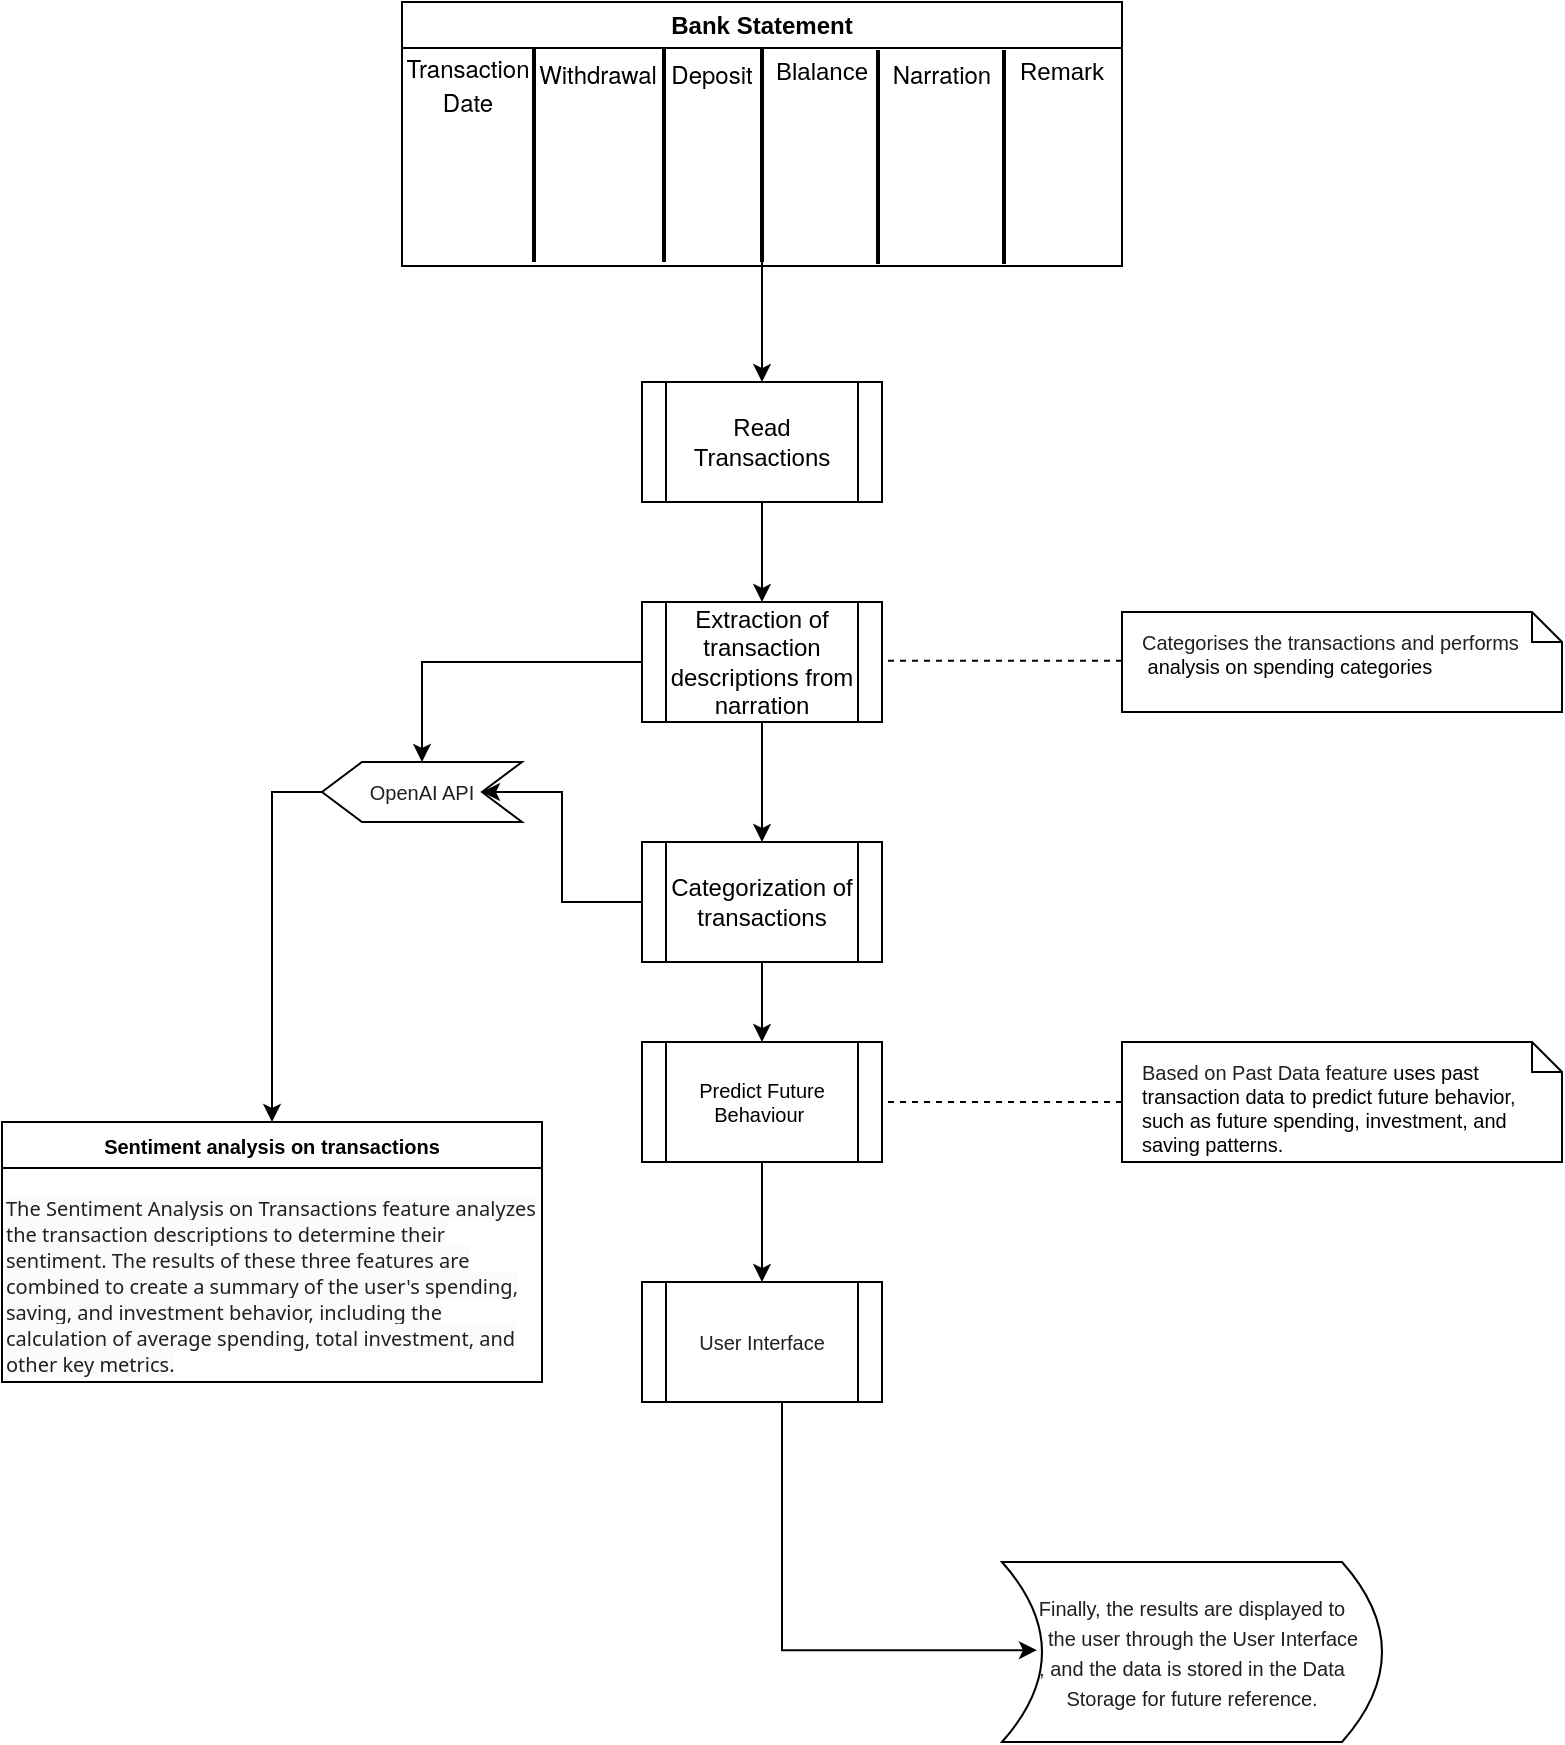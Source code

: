 <mxfile version="20.8.20" type="github">
  <diagram id="C5RBs43oDa-KdzZeNtuy" name="Page-1">
    <mxGraphModel dx="1122" dy="733" grid="1" gridSize="10" guides="1" tooltips="1" connect="1" arrows="1" fold="1" page="1" pageScale="1" pageWidth="827" pageHeight="1169" math="0" shadow="0">
      <root>
        <mxCell id="WIyWlLk6GJQsqaUBKTNV-0" />
        <mxCell id="WIyWlLk6GJQsqaUBKTNV-1" parent="WIyWlLk6GJQsqaUBKTNV-0" />
        <mxCell id="2DpMu3CkP3vYGpOYcfCn-1" value="Bank Statement" style="swimlane;whiteSpace=wrap;html=1;" vertex="1" parent="WIyWlLk6GJQsqaUBKTNV-1">
          <mxGeometry x="210" y="10" width="360" height="132" as="geometry" />
        </mxCell>
        <mxCell id="2DpMu3CkP3vYGpOYcfCn-3" value="&lt;p style=&quot;margin: 0px; font-stretch: normal; line-height: normal; font-family: &amp;quot;Helvetica Neue&amp;quot;;&quot;&gt;&lt;font style=&quot;font-size: 12px;&quot;&gt;Transaction Date&lt;/font&gt;&lt;/p&gt;" style="text;html=1;strokeColor=none;fillColor=none;align=center;verticalAlign=middle;whiteSpace=wrap;rounded=0;" vertex="1" parent="2DpMu3CkP3vYGpOYcfCn-1">
          <mxGeometry x="3" y="25" width="60" height="30" as="geometry" />
        </mxCell>
        <mxCell id="2DpMu3CkP3vYGpOYcfCn-8" value="&lt;p style=&quot;margin: 0px; font-stretch: normal; line-height: normal; font-family: &amp;quot;Helvetica Neue&amp;quot;;&quot;&gt;&lt;font style=&quot;font-size: 12px;&quot;&gt;Withdrawal&lt;/font&gt;&lt;/p&gt;" style="text;html=1;strokeColor=none;fillColor=none;align=center;verticalAlign=middle;whiteSpace=wrap;rounded=0;" vertex="1" parent="2DpMu3CkP3vYGpOYcfCn-1">
          <mxGeometry x="63" y="20" width="70" height="30" as="geometry" />
        </mxCell>
        <mxCell id="2DpMu3CkP3vYGpOYcfCn-9" value="&lt;p style=&quot;margin: 0px; font-style: normal; font-variant-caps: normal; font-weight: normal; font-stretch: normal; line-height: normal; font-family: &amp;quot;Helvetica Neue&amp;quot;; color: rgb(0, 0, 0);&quot;&gt;&lt;font style=&quot;font-size: 12px;&quot;&gt;Deposit&lt;/font&gt;&lt;/p&gt;" style="text;whiteSpace=wrap;html=1;align=center;verticalAlign=middle;" vertex="1" parent="2DpMu3CkP3vYGpOYcfCn-1">
          <mxGeometry x="120" y="15" width="70" height="40" as="geometry" />
        </mxCell>
        <mxCell id="2DpMu3CkP3vYGpOYcfCn-4" value="Blalance" style="text;html=1;strokeColor=none;fillColor=none;align=center;verticalAlign=middle;whiteSpace=wrap;rounded=0;" vertex="1" parent="2DpMu3CkP3vYGpOYcfCn-1">
          <mxGeometry x="180" y="20" width="60" height="30" as="geometry" />
        </mxCell>
        <mxCell id="2DpMu3CkP3vYGpOYcfCn-10" value="&lt;p style=&quot;margin: 0px; font-stretch: normal; line-height: normal; font-family: &amp;quot;Helvetica Neue&amp;quot;;&quot;&gt;&lt;font style=&quot;font-size: 12px;&quot;&gt;Narration&lt;/font&gt;&lt;/p&gt;" style="text;html=1;strokeColor=none;fillColor=none;align=center;verticalAlign=middle;whiteSpace=wrap;rounded=0;" vertex="1" parent="2DpMu3CkP3vYGpOYcfCn-1">
          <mxGeometry x="240" y="20" width="60" height="30" as="geometry" />
        </mxCell>
        <mxCell id="2DpMu3CkP3vYGpOYcfCn-5" value="Remark" style="text;html=1;strokeColor=none;fillColor=none;align=center;verticalAlign=middle;whiteSpace=wrap;rounded=0;" vertex="1" parent="2DpMu3CkP3vYGpOYcfCn-1">
          <mxGeometry x="300" y="20" width="60" height="30" as="geometry" />
        </mxCell>
        <mxCell id="2DpMu3CkP3vYGpOYcfCn-17" value="" style="line;strokeWidth=2;direction=south;html=1;fontSize=12;" vertex="1" parent="2DpMu3CkP3vYGpOYcfCn-1">
          <mxGeometry x="61" y="23" width="10" height="107" as="geometry" />
        </mxCell>
        <mxCell id="2DpMu3CkP3vYGpOYcfCn-18" value="" style="line;strokeWidth=2;direction=south;html=1;fontSize=12;" vertex="1" parent="2DpMu3CkP3vYGpOYcfCn-1">
          <mxGeometry x="126" y="23" width="10" height="107" as="geometry" />
        </mxCell>
        <mxCell id="2DpMu3CkP3vYGpOYcfCn-19" value="" style="line;strokeWidth=2;direction=south;html=1;fontSize=12;" vertex="1" parent="2DpMu3CkP3vYGpOYcfCn-1">
          <mxGeometry x="175" y="23" width="10" height="107" as="geometry" />
        </mxCell>
        <mxCell id="2DpMu3CkP3vYGpOYcfCn-20" value="" style="line;strokeWidth=2;direction=south;html=1;fontSize=12;" vertex="1" parent="2DpMu3CkP3vYGpOYcfCn-1">
          <mxGeometry x="233" y="24" width="10" height="107" as="geometry" />
        </mxCell>
        <mxCell id="2DpMu3CkP3vYGpOYcfCn-21" value="" style="line;strokeWidth=2;direction=south;html=1;fontSize=12;" vertex="1" parent="2DpMu3CkP3vYGpOYcfCn-1">
          <mxGeometry x="296" y="24" width="10" height="107" as="geometry" />
        </mxCell>
        <mxCell id="2DpMu3CkP3vYGpOYcfCn-34" style="edgeStyle=orthogonalEdgeStyle;rounded=0;orthogonalLoop=1;jettySize=auto;html=1;entryX=0.5;entryY=0;entryDx=0;entryDy=0;fontSize=10;" edge="1" parent="WIyWlLk6GJQsqaUBKTNV-1" source="2DpMu3CkP3vYGpOYcfCn-23" target="2DpMu3CkP3vYGpOYcfCn-25">
          <mxGeometry relative="1" as="geometry" />
        </mxCell>
        <mxCell id="2DpMu3CkP3vYGpOYcfCn-23" value="Read Transactions" style="shape=process;whiteSpace=wrap;html=1;backgroundOutline=1;fontSize=12;" vertex="1" parent="WIyWlLk6GJQsqaUBKTNV-1">
          <mxGeometry x="330" y="200" width="120" height="60" as="geometry" />
        </mxCell>
        <mxCell id="2DpMu3CkP3vYGpOYcfCn-35" style="edgeStyle=orthogonalEdgeStyle;rounded=0;orthogonalLoop=1;jettySize=auto;html=1;entryX=0.5;entryY=0;entryDx=0;entryDy=0;fontSize=10;" edge="1" parent="WIyWlLk6GJQsqaUBKTNV-1" source="2DpMu3CkP3vYGpOYcfCn-25" target="2DpMu3CkP3vYGpOYcfCn-26">
          <mxGeometry relative="1" as="geometry" />
        </mxCell>
        <mxCell id="2DpMu3CkP3vYGpOYcfCn-66" style="edgeStyle=orthogonalEdgeStyle;rounded=0;orthogonalLoop=1;jettySize=auto;html=1;fontSize=10;fontColor=#202021;" edge="1" parent="WIyWlLk6GJQsqaUBKTNV-1" source="2DpMu3CkP3vYGpOYcfCn-25" target="2DpMu3CkP3vYGpOYcfCn-64">
          <mxGeometry relative="1" as="geometry">
            <mxPoint x="210" y="340" as="targetPoint" />
          </mxGeometry>
        </mxCell>
        <mxCell id="2DpMu3CkP3vYGpOYcfCn-25" value="Extraction of transaction descriptions from narration" style="shape=process;whiteSpace=wrap;html=1;backgroundOutline=1;fontSize=12;" vertex="1" parent="WIyWlLk6GJQsqaUBKTNV-1">
          <mxGeometry x="330" y="310" width="120" height="60" as="geometry" />
        </mxCell>
        <mxCell id="2DpMu3CkP3vYGpOYcfCn-37" style="edgeStyle=orthogonalEdgeStyle;rounded=0;orthogonalLoop=1;jettySize=auto;html=1;entryX=0.5;entryY=0;entryDx=0;entryDy=0;fontSize=10;" edge="1" parent="WIyWlLk6GJQsqaUBKTNV-1" source="2DpMu3CkP3vYGpOYcfCn-26" target="2DpMu3CkP3vYGpOYcfCn-36">
          <mxGeometry relative="1" as="geometry" />
        </mxCell>
        <mxCell id="2DpMu3CkP3vYGpOYcfCn-68" style="edgeStyle=orthogonalEdgeStyle;rounded=0;orthogonalLoop=1;jettySize=auto;html=1;fontSize=10;fontColor=#202021;entryX=0;entryY=0.5;entryDx=0;entryDy=0;" edge="1" parent="WIyWlLk6GJQsqaUBKTNV-1" source="2DpMu3CkP3vYGpOYcfCn-26" target="2DpMu3CkP3vYGpOYcfCn-64">
          <mxGeometry relative="1" as="geometry">
            <mxPoint x="300" y="350" as="targetPoint" />
            <Array as="points">
              <mxPoint x="290" y="460" />
              <mxPoint x="290" y="405" />
            </Array>
          </mxGeometry>
        </mxCell>
        <mxCell id="2DpMu3CkP3vYGpOYcfCn-26" value="Categorization of transactions" style="shape=process;whiteSpace=wrap;html=1;backgroundOutline=1;fontSize=12;" vertex="1" parent="WIyWlLk6GJQsqaUBKTNV-1">
          <mxGeometry x="330" y="430" width="120" height="60" as="geometry" />
        </mxCell>
        <mxCell id="2DpMu3CkP3vYGpOYcfCn-33" style="edgeStyle=orthogonalEdgeStyle;rounded=0;orthogonalLoop=1;jettySize=auto;html=1;fontSize=10;" edge="1" parent="WIyWlLk6GJQsqaUBKTNV-1" source="2DpMu3CkP3vYGpOYcfCn-19" target="2DpMu3CkP3vYGpOYcfCn-23">
          <mxGeometry relative="1" as="geometry" />
        </mxCell>
        <mxCell id="2DpMu3CkP3vYGpOYcfCn-58" style="edgeStyle=orthogonalEdgeStyle;rounded=0;orthogonalLoop=1;jettySize=auto;html=1;entryX=0.5;entryY=0;entryDx=0;entryDy=0;fontSize=10;fontColor=#202021;" edge="1" parent="WIyWlLk6GJQsqaUBKTNV-1" source="2DpMu3CkP3vYGpOYcfCn-36" target="2DpMu3CkP3vYGpOYcfCn-57">
          <mxGeometry relative="1" as="geometry" />
        </mxCell>
        <mxCell id="2DpMu3CkP3vYGpOYcfCn-36" value="Predict Future Behaviour&amp;nbsp;" style="shape=process;whiteSpace=wrap;html=1;backgroundOutline=1;fontSize=10;" vertex="1" parent="WIyWlLk6GJQsqaUBKTNV-1">
          <mxGeometry x="330" y="530" width="120" height="60" as="geometry" />
        </mxCell>
        <mxCell id="2DpMu3CkP3vYGpOYcfCn-40" value="Sentiment analysis on transactions" style="swimlane;whiteSpace=wrap;html=1;fontSize=10;" vertex="1" parent="WIyWlLk6GJQsqaUBKTNV-1">
          <mxGeometry x="10" y="570" width="270" height="130" as="geometry" />
        </mxCell>
        <mxCell id="2DpMu3CkP3vYGpOYcfCn-43" value="&lt;span style=&quot;caret-color: rgb(32, 32, 33); color: rgb(32, 32, 33); font-family: Söhne, ui-sans-serif, system-ui, -apple-system, &amp;quot;Segoe UI&amp;quot;, Roboto, Ubuntu, Cantarell, &amp;quot;Noto Sans&amp;quot;, sans-serif, &amp;quot;Helvetica Neue&amp;quot;, Arial, &amp;quot;Apple Color Emoji&amp;quot;, &amp;quot;Segoe UI Emoji&amp;quot;, &amp;quot;Segoe UI Symbol&amp;quot;, &amp;quot;Noto Color Emoji&amp;quot;; font-size: 10px; font-style: normal; font-variant-caps: normal; font-weight: 400; letter-spacing: normal; orphans: 2; text-align: start; text-indent: 0px; text-transform: none; widows: 2; word-spacing: 0px; -webkit-text-stroke-width: 0px; background-color: rgb(251, 251, 251); text-decoration: none; float: none; display: inline !important;&quot;&gt;The Sentiment Analysis on Transactions feature analyzes the transaction descriptions to determine their sentiment. The results of these three features are combined to create a summary of the user&#39;s spending, saving, and investment behavior, including the calculation of average spending, total investment, and other key metrics.&lt;/span&gt;" style="text;whiteSpace=wrap;html=1;fontSize=10;fontColor=#202021;" vertex="1" parent="2DpMu3CkP3vYGpOYcfCn-40">
          <mxGeometry y="30" width="270" height="70" as="geometry" />
        </mxCell>
        <mxCell id="2DpMu3CkP3vYGpOYcfCn-50" value="&lt;p style=&quot;margin:0px;margin-top:10px;margin-left:10px;text-align:left;&quot;&gt;Based on Past Data feature&amp;nbsp;&lt;span style=&quot;caret-color: rgb(0, 0, 0); color: rgb(0, 0, 0); text-align: center;&quot;&gt;uses past&amp;nbsp;&lt;/span&gt;&lt;br style=&quot;border-color: var(--border-color); caret-color: rgb(0, 0, 0); color: rgb(0, 0, 0); text-align: center;&quot;&gt;&lt;span style=&quot;caret-color: rgb(0, 0, 0); color: rgb(0, 0, 0); text-align: center;&quot;&gt;transaction&lt;/span&gt;&lt;span style=&quot;caret-color: rgb(0, 0, 0); color: rgb(0, 0, 0); text-align: center;&quot;&gt;&amp;nbsp;data to predict future behavior,&amp;nbsp;&lt;/span&gt;&lt;br style=&quot;border-color: var(--border-color); caret-color: rgb(0, 0, 0); color: rgb(0, 0, 0); text-align: center;&quot;&gt;&lt;span style=&quot;caret-color: rgb(0, 0, 0); color: rgb(0, 0, 0); text-align: center;&quot;&gt;such as future spending, investment, and saving patterns.&lt;/span&gt;&lt;br&gt;&lt;/p&gt;" style="shape=note;html=1;size=15;spacingLeft=5;align=left;html=1;overflow=fill;whiteSpace=wrap;align=center;labelBackgroundColor=none;fontSize=10;fontColor=#202021;" vertex="1" parent="WIyWlLk6GJQsqaUBKTNV-1">
          <mxGeometry x="570" y="530" width="220" height="60" as="geometry" />
        </mxCell>
        <mxCell id="2DpMu3CkP3vYGpOYcfCn-52" value="" style="rounded=0;html=1;labelBackgroundColor=none;endArrow=none;dashed=1;fontSize=10;fontColor=#202021;entryX=1;entryY=0.5;entryDx=0;entryDy=0;" edge="1" source="2DpMu3CkP3vYGpOYcfCn-50" target="2DpMu3CkP3vYGpOYcfCn-36" parent="WIyWlLk6GJQsqaUBKTNV-1">
          <mxGeometry relative="1" as="geometry">
            <mxPoint x="614" y="580" as="targetPoint" />
          </mxGeometry>
        </mxCell>
        <mxCell id="2DpMu3CkP3vYGpOYcfCn-53" value="&lt;p style=&quot;margin:0px;margin-top:10px;margin-left:10px;text-align:left;&quot;&gt;Categorises the transactions and performs&lt;br style=&quot;border-color: var(--border-color); caret-color: rgb(0, 0, 0); color: rgb(0, 0, 0); text-align: center;&quot;&gt;&lt;span style=&quot;caret-color: rgb(0, 0, 0); color: rgb(0, 0, 0); text-align: center;&quot;&gt;&amp;nbsp;analysis on spending categories&amp;nbsp;&lt;/span&gt;&lt;br&gt;&lt;/p&gt;" style="shape=note;html=1;size=15;spacingLeft=5;align=left;html=1;overflow=fill;whiteSpace=wrap;align=center;labelBackgroundColor=none;fontSize=10;fontColor=#202021;" vertex="1" parent="WIyWlLk6GJQsqaUBKTNV-1">
          <mxGeometry x="570" y="315" width="220" height="50" as="geometry" />
        </mxCell>
        <mxCell id="2DpMu3CkP3vYGpOYcfCn-56" value="" style="rounded=0;html=1;labelBackgroundColor=none;endArrow=none;dashed=1;fontSize=10;fontColor=#202021;entryX=1;entryY=0.5;entryDx=0;entryDy=0;" edge="1" parent="WIyWlLk6GJQsqaUBKTNV-1">
          <mxGeometry relative="1" as="geometry">
            <mxPoint x="570" y="339.41" as="sourcePoint" />
            <mxPoint x="450" y="339.41" as="targetPoint" />
          </mxGeometry>
        </mxCell>
        <mxCell id="2DpMu3CkP3vYGpOYcfCn-63" style="edgeStyle=orthogonalEdgeStyle;rounded=0;orthogonalLoop=1;jettySize=auto;html=1;fontSize=10;fontColor=#202021;entryX=0.908;entryY=0.51;entryDx=0;entryDy=0;entryPerimeter=0;" edge="1" parent="WIyWlLk6GJQsqaUBKTNV-1" source="2DpMu3CkP3vYGpOYcfCn-57" target="2DpMu3CkP3vYGpOYcfCn-61">
          <mxGeometry relative="1" as="geometry">
            <mxPoint x="390" y="830" as="targetPoint" />
            <Array as="points">
              <mxPoint x="400" y="834" />
            </Array>
          </mxGeometry>
        </mxCell>
        <mxCell id="2DpMu3CkP3vYGpOYcfCn-57" value="User Interface" style="shape=process;whiteSpace=wrap;html=1;backgroundOutline=1;labelBackgroundColor=none;fontSize=10;fontColor=#202021;" vertex="1" parent="WIyWlLk6GJQsqaUBKTNV-1">
          <mxGeometry x="330" y="650" width="120" height="60" as="geometry" />
        </mxCell>
        <mxCell id="2DpMu3CkP3vYGpOYcfCn-61" value="&lt;p style=&quot;line-height: 150%;&quot;&gt;Finally, the results are displayed to&lt;br&gt;&amp;nbsp; &amp;nbsp; the user through the User&amp;nbsp;Interface&lt;br&gt;, and the data is stored in the Data Storage for future reference.&lt;/p&gt;" style="shape=dataStorage;whiteSpace=wrap;html=1;fixedSize=1;labelBackgroundColor=none;fontSize=10;fontColor=#202021;direction=west;" vertex="1" parent="WIyWlLk6GJQsqaUBKTNV-1">
          <mxGeometry x="510" y="790" width="190" height="90" as="geometry" />
        </mxCell>
        <mxCell id="2DpMu3CkP3vYGpOYcfCn-67" style="edgeStyle=orthogonalEdgeStyle;rounded=0;orthogonalLoop=1;jettySize=auto;html=1;fontSize=10;fontColor=#202021;entryX=0.5;entryY=0;entryDx=0;entryDy=0;" edge="1" parent="WIyWlLk6GJQsqaUBKTNV-1" source="2DpMu3CkP3vYGpOYcfCn-64" target="2DpMu3CkP3vYGpOYcfCn-40">
          <mxGeometry relative="1" as="geometry">
            <mxPoint x="130" y="520" as="targetPoint" />
            <Array as="points">
              <mxPoint x="145" y="405" />
            </Array>
          </mxGeometry>
        </mxCell>
        <mxCell id="2DpMu3CkP3vYGpOYcfCn-64" value="OpenAI API" style="shape=step;perimeter=stepPerimeter;whiteSpace=wrap;html=1;fixedSize=1;labelBackgroundColor=none;fontSize=10;fontColor=#202021;direction=west;" vertex="1" parent="WIyWlLk6GJQsqaUBKTNV-1">
          <mxGeometry x="170" y="390" width="100" height="30" as="geometry" />
        </mxCell>
      </root>
    </mxGraphModel>
  </diagram>
</mxfile>
